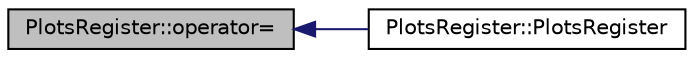 digraph "PlotsRegister::operator="
{
  edge [fontname="Helvetica",fontsize="10",labelfontname="Helvetica",labelfontsize="10"];
  node [fontname="Helvetica",fontsize="10",shape=record];
  rankdir="LR";
  Node1 [label="PlotsRegister::operator=",height=0.2,width=0.4,color="black", fillcolor="grey75", style="filled", fontcolor="black"];
  Node1 -> Node2 [dir="back",color="midnightblue",fontsize="10",style="solid",fontname="Helvetica"];
  Node2 [label="PlotsRegister::PlotsRegister",height=0.2,width=0.4,color="black", fillcolor="white", style="filled",URL="$d7/d6e/class_plots_register.html#aa59f20b5080a7cb12ee10eb8633bbad7"];
}
